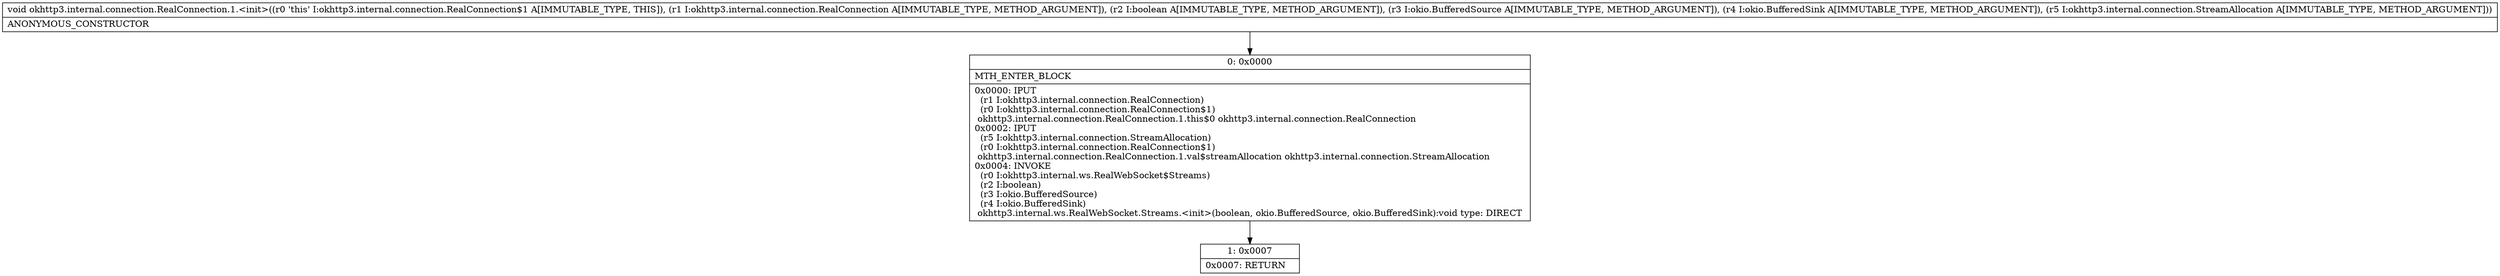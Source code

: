 digraph "CFG forokhttp3.internal.connection.RealConnection.1.\<init\>(Lokhttp3\/internal\/connection\/RealConnection;ZLokio\/BufferedSource;Lokio\/BufferedSink;Lokhttp3\/internal\/connection\/StreamAllocation;)V" {
Node_0 [shape=record,label="{0\:\ 0x0000|MTH_ENTER_BLOCK\l|0x0000: IPUT  \l  (r1 I:okhttp3.internal.connection.RealConnection)\l  (r0 I:okhttp3.internal.connection.RealConnection$1)\l okhttp3.internal.connection.RealConnection.1.this$0 okhttp3.internal.connection.RealConnection \l0x0002: IPUT  \l  (r5 I:okhttp3.internal.connection.StreamAllocation)\l  (r0 I:okhttp3.internal.connection.RealConnection$1)\l okhttp3.internal.connection.RealConnection.1.val$streamAllocation okhttp3.internal.connection.StreamAllocation \l0x0004: INVOKE  \l  (r0 I:okhttp3.internal.ws.RealWebSocket$Streams)\l  (r2 I:boolean)\l  (r3 I:okio.BufferedSource)\l  (r4 I:okio.BufferedSink)\l okhttp3.internal.ws.RealWebSocket.Streams.\<init\>(boolean, okio.BufferedSource, okio.BufferedSink):void type: DIRECT \l}"];
Node_1 [shape=record,label="{1\:\ 0x0007|0x0007: RETURN   \l}"];
MethodNode[shape=record,label="{void okhttp3.internal.connection.RealConnection.1.\<init\>((r0 'this' I:okhttp3.internal.connection.RealConnection$1 A[IMMUTABLE_TYPE, THIS]), (r1 I:okhttp3.internal.connection.RealConnection A[IMMUTABLE_TYPE, METHOD_ARGUMENT]), (r2 I:boolean A[IMMUTABLE_TYPE, METHOD_ARGUMENT]), (r3 I:okio.BufferedSource A[IMMUTABLE_TYPE, METHOD_ARGUMENT]), (r4 I:okio.BufferedSink A[IMMUTABLE_TYPE, METHOD_ARGUMENT]), (r5 I:okhttp3.internal.connection.StreamAllocation A[IMMUTABLE_TYPE, METHOD_ARGUMENT]))  | ANONYMOUS_CONSTRUCTOR\l}"];
MethodNode -> Node_0;
Node_0 -> Node_1;
}

